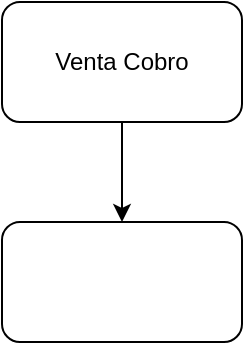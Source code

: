 <mxfile version="14.5.10" type="github"><diagram id="5-PjBDSHNZnHUG30Otxw" name="Page-1"><mxGraphModel dx="868" dy="450" grid="1" gridSize="10" guides="1" tooltips="1" connect="1" arrows="1" fold="1" page="1" pageScale="1" pageWidth="827" pageHeight="1169" math="0" shadow="0"><root><mxCell id="0"/><mxCell id="1" parent="0"/><mxCell id="8YEEKAKZ3fdTyZ4NUdea-3" style="edgeStyle=orthogonalEdgeStyle;rounded=0;orthogonalLoop=1;jettySize=auto;html=1;exitX=0.5;exitY=1;exitDx=0;exitDy=0;entryX=0.5;entryY=0;entryDx=0;entryDy=0;" edge="1" parent="1" source="8YEEKAKZ3fdTyZ4NUdea-1" target="8YEEKAKZ3fdTyZ4NUdea-2"><mxGeometry relative="1" as="geometry"/></mxCell><mxCell id="8YEEKAKZ3fdTyZ4NUdea-1" value="Venta Cobro" style="rounded=1;whiteSpace=wrap;html=1;" vertex="1" parent="1"><mxGeometry x="294" y="170" width="120" height="60" as="geometry"/></mxCell><mxCell id="8YEEKAKZ3fdTyZ4NUdea-2" value="" style="rounded=1;whiteSpace=wrap;html=1;" vertex="1" parent="1"><mxGeometry x="294" y="280" width="120" height="60" as="geometry"/></mxCell></root></mxGraphModel></diagram></mxfile>
